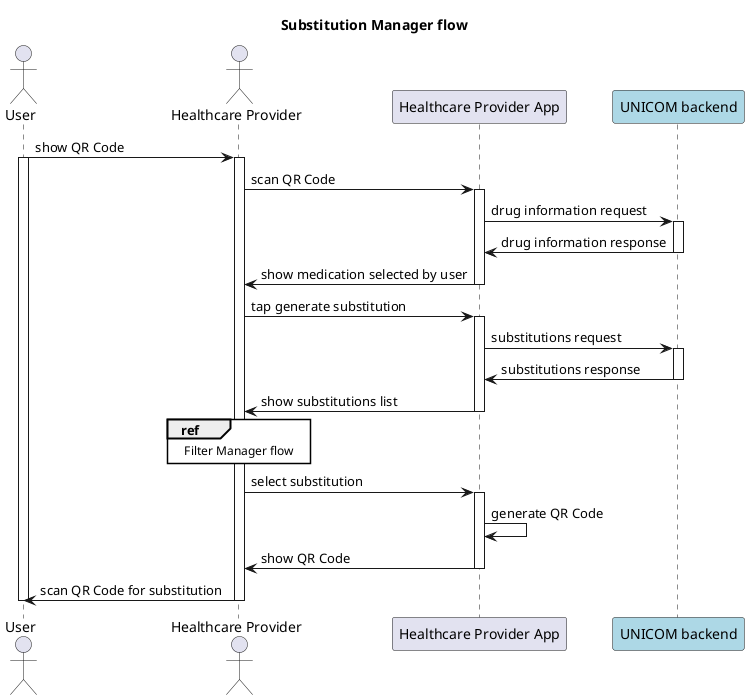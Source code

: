 @startuml
skinparam sequenceReferenceBackgroundColor white

title "Substitution Manager flow"
actor "User" as user
actor "Healthcare Provider" as hc
participant "Healthcare Provider App" as hc_app
participant "UNICOM backend" as be #lightblue

user -> hc: show QR Code
activate user
    activate hc
    hc -> hc_app: scan QR Code
        activate hc_app
            hc_app -> be: drug information request
            activate be
            hc_app <- be: drug information response
            deactivate be

        hc <- hc_app: show medication selected by user
        deactivate hc_app
        hc -> hc_app: tap generate substitution
        activate hc_app
            hc_app -> be: substitutions request
            activate be
            hc_app <- be: substitutions response
            deactivate be

        hc <- hc_app: show substitutions list
        ref over hc
            Filter Manager flow
        endref
        deactivate hc_app
        hc -> hc_app: select substitution
        activate hc_app
            hc_app -> hc_app: generate QR Code
        hc <- hc_app: show QR Code
        deactivate hc_app
    user <- hc: scan QR Code for substitution
    deactivate hc
deactivate user



@enduml